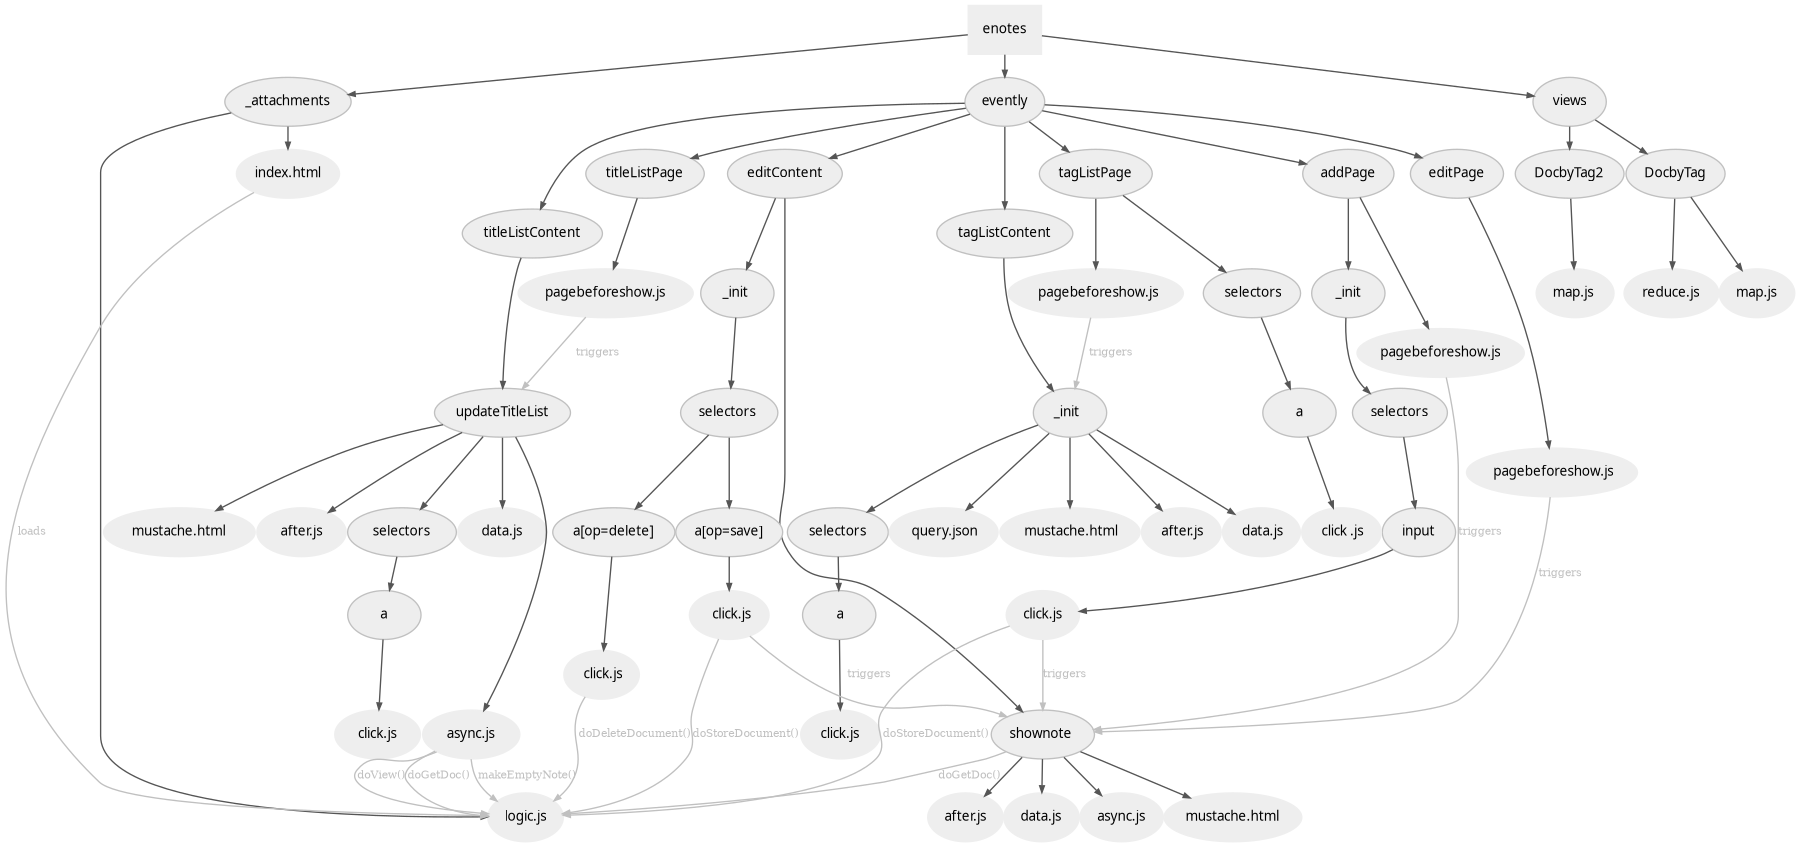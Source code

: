 digraph {
    graph [size="12,9"]
    graph [ranksep=0.00]
    graph [nodesep=0.00]
    // graph [ratio=4]
    graph [rankdir=TB]
    // graph [orientation=landscape]
    graph [ratio=auto]
    graph [labelloc=t]
    
    node [fontname=Verdana,fontsize=10]
    node [style=filled]
    node [fillcolor="#EEEEEE"]
    node [color="#EEEEEE"]
    edge [color="#555555"]
    edge [fontsize=8]
    edge [arrowsize=0.5]
    edge [fontcolor=grey]
    
    "enotes" [shape=box]
    
    "_attachments" [color="grey"]
    "evently" [color="grey"]
    "addPage" [color="grey"]
    "_init" [color="grey"]
    "selectors" [color="grey"]
    "input" [color="grey"]
    "editContent" [color="grey"]
    "shownote " [color="grey"]
    "_init " [color="grey"]
    "selectors " [color="grey"]
    "a[op=delete]" [color="grey"]
    "a[op=save]" [color="grey"]
    "editPage" [color="grey"]
    "tagListPage" [color="grey"]
    " selectors" [color="grey"]
    " a " [color="grey"]
    "tagListContent" [color="grey"]
    "_init  " [color="grey"]
    " selectors " [color="grey"]
    "  a " [color="grey"]
    "titleListPage" [color="grey"]
    "titleListContent" [color="grey"]
    "updateTitleList" [color="grey"]
    "  selectors  " [color="grey"]
    "  a  " [color="grey"]
    "views" [color="grey"]
    "DocbyTag" [color="grey"]
    "DocbyTag2" [color="grey"]
    
    "enotes" -> "_attachments"
        "_attachments" -> "index.html"
        "_attachments" -> "logic.js"
        
    "enotes" -> "evently"
        "evently" -> "addPage"
            "addPage" -> "pagebeforeshow.js"
            "addPage" -> "_init"
                "_init" -> "selectors"
                    "selectors" -> "input"
                        "input" -> "click.js"

        "evently" -> "editContent"
            "editContent" -> "shownote "
                "shownote " -> "data.js"
                "shownote " -> "async.js"	
                "shownote " -> "mustache.html"
                "shownote " -> "after.js"
            "editContent" -> "_init "
                "_init " -> "selectors "
                    "selectors " -> "a[op=delete]"
                        "a[op=delete]" -> " click.js"
                    "selectors " -> "a[op=save]"
                        "a[op=save]" -> "  click.js"
        
        "evently" -> "editPage"
            "editPage" -> " pagebeforeshow.js"
        
        "evently" -> "tagListPage"
            "tagListPage" -> "  pagebeforeshow.js"
            "tagListPage" -> " selectors"
                " selectors" -> " a "
                    " a " -> " click .js"
        
        "evently" -> "tagListContent"
            "tagListContent" -> "_init  "
                "_init  " -> " mustache.html"
                "_init  " -> " after.js"
                "_init  " -> " data.js"
                "_init  " -> " query.json"
                "_init  " -> " selectors "
                    " selectors " -> "  a "
                        "  a " -> " click.js "
        
        "evently" -> "titleListPage"
            "titleListPage" -> " pagebeforeshow.js "
                    
        "evently" -> "titleListContent"
            "titleListContent" -> "updateTitleList"
                "updateTitleList" -> "  data.js  "
                "updateTitleList" -> "  async.js  "
                "updateTitleList" -> "  mustache.html  "
                "updateTitleList" -> "  after.js  "
                "updateTitleList" -> "  selectors  "
                    "  selectors  " -> "  a  "
                        "  a  " -> "  click.js  "

    "enotes" -> "views"
        "views" -> "DocbyTag"
            "DocbyTag" -> "map.js"
            "DocbyTag" -> "reduce.js"
        "views" -> "DocbyTag2"
            "DocbyTag2" -> "map.js "

    
    
    "index.html" -> "logic.js" [color=grey, label="loads", constraint=false]
    // "index.html" -> { "addPage"; "editContent"; "editPage"; "tagListPage"; "tagListContent"; "titleListPage"; "titleListContent"} [color=grey, label="links", concentrate=true]
    "pagebeforeshow.js" -> "shownote " [color=grey, label="triggers"]
    "click.js" -> "shownote " [color=grey, label="triggers"]
    "click.js" -> "logic.js" [color=grey, label="doStoreDocument()"]
    " pagebeforeshow.js " -> "updateTitleList" [color=grey, label="triggers"]
    "  async.js  " -> "logic.js" [color=grey, label="doGetDoc()"]
    "  async.js  " -> "logic.js" [color=grey, label="makeEmptyNote()"]
    "  pagebeforeshow.js" -> "_init  " [color=grey, label="triggers"]
    // " click.js " -> nur für REPLICATION
    "  async.js  " -> "logic.js" [color=grey, label="doView()"]
    " pagebeforeshow.js" -> "shownote " [color=grey, label="triggers"]
    "shownote " -> "logic.js" [color=grey, label="doGetDoc()"]
    " click.js" -> "logic.js" [color=grey, label="doDeleteDocument()"]
    "  click.js" -> "logic.js" [color=grey, label="doStoreDocument()"]
    "  click.js" -> "shownote " [color=grey, label="triggers"]
    
}
